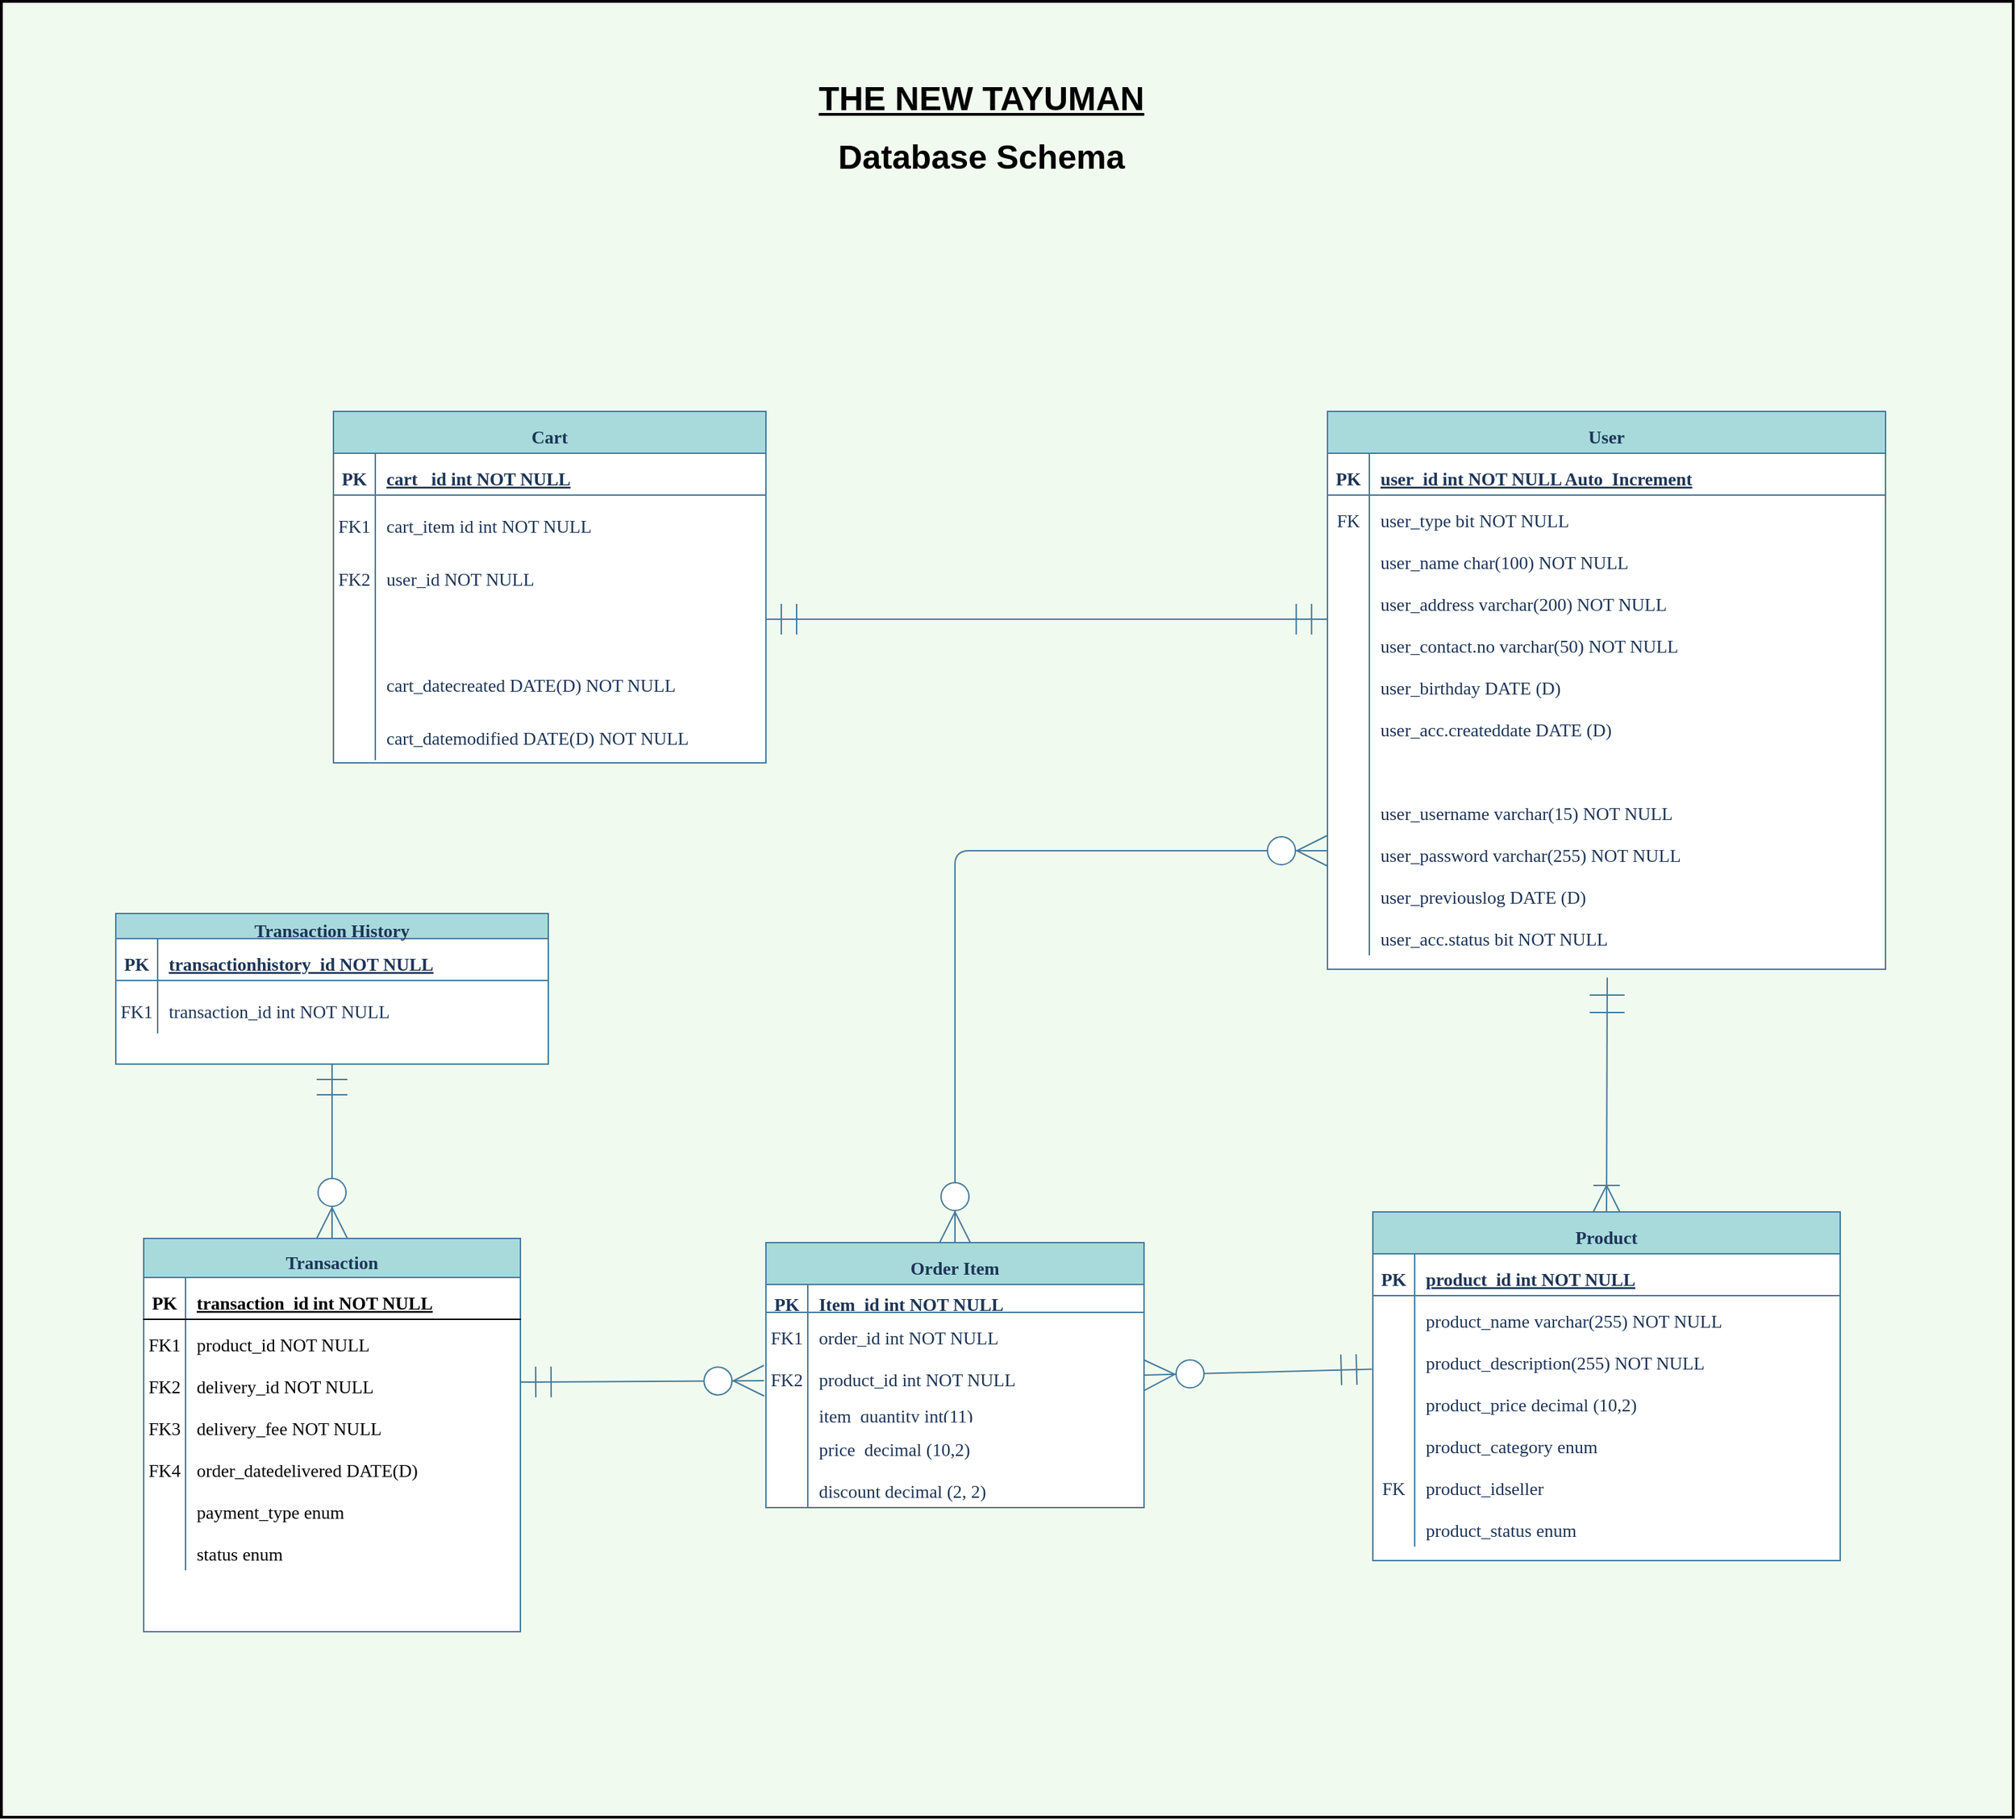 <mxfile version="13.9.9" type="device"><diagram id="R2lEEEUBdFMjLlhIrx00" name="Page-1"><mxGraphModel dx="5110" dy="4670" grid="1" gridSize="14" guides="1" tooltips="1" connect="1" arrows="1" fold="1" page="1" pageScale="1" pageWidth="850" pageHeight="1100" background="#F1FAEE" math="0" shadow="0" extFonts="Permanent Marker^https://fonts.googleapis.com/css?family=Permanent+Marker"><root><mxCell id="0"/><mxCell id="1" parent="0"/><mxCell id="88LS76JHo_3vmlsaBifL-41" value="" style="rounded=0;whiteSpace=wrap;html=1;strokeWidth=2;fillColor=none;" parent="1" vertex="1"><mxGeometry x="-308" y="-1204" width="1442" height="1302" as="geometry"/></mxCell><mxCell id="C-vyLk0tnHw3VtMMgP7b-13" value="Order Item" style="shape=table;startSize=30;container=1;collapsible=1;childLayout=tableLayout;fixedRows=1;rowLines=0;fontStyle=1;align=center;resizeLast=1;fillColor=#A8DADC;strokeColor=#457B9D;fontColor=#1D3557;fontFamily=Verdana;spacingTop=5;fontSize=13;swimlaneFillColor=#ffffff;" parent="1" vertex="1"><mxGeometry x="240" y="-314" width="271" height="190" as="geometry"/></mxCell><mxCell id="C-vyLk0tnHw3VtMMgP7b-14" value="" style="shape=partialRectangle;collapsible=0;dropTarget=0;pointerEvents=0;fillColor=none;points=[[0,0.5],[1,0.5]];portConstraint=eastwest;top=0;left=0;right=0;bottom=1;strokeColor=#457B9D;fontColor=#1D3557;fontFamily=Verdana;spacingTop=5;fontSize=13;" parent="C-vyLk0tnHw3VtMMgP7b-13" vertex="1"><mxGeometry y="30" width="271" height="20" as="geometry"/></mxCell><mxCell id="C-vyLk0tnHw3VtMMgP7b-15" value="PK" style="shape=partialRectangle;overflow=hidden;connectable=0;fillColor=none;top=0;left=0;bottom=0;right=0;fontStyle=1;strokeColor=#457B9D;fontColor=#1D3557;fontFamily=Verdana;spacingTop=5;fontSize=13;" parent="C-vyLk0tnHw3VtMMgP7b-14" vertex="1"><mxGeometry width="30" height="20" as="geometry"/></mxCell><mxCell id="C-vyLk0tnHw3VtMMgP7b-16" value="Item_id int NOT NULL" style="shape=partialRectangle;overflow=hidden;connectable=0;fillColor=none;top=0;left=0;bottom=0;right=0;align=left;spacingLeft=6;fontStyle=5;strokeColor=#457B9D;fontColor=#1D3557;fontFamily=Verdana;spacingTop=5;fontSize=13;" parent="C-vyLk0tnHw3VtMMgP7b-14" vertex="1"><mxGeometry x="30" width="241" height="20" as="geometry"/></mxCell><mxCell id="C-vyLk0tnHw3VtMMgP7b-17" value="" style="shape=partialRectangle;collapsible=0;dropTarget=0;pointerEvents=0;fillColor=none;points=[[0,0.5],[1,0.5]];portConstraint=eastwest;top=0;left=0;right=0;bottom=0;strokeColor=#457B9D;fontColor=#1D3557;fontFamily=Verdana;spacingTop=5;fontSize=13;" parent="C-vyLk0tnHw3VtMMgP7b-13" vertex="1"><mxGeometry y="50" width="271" height="30" as="geometry"/></mxCell><mxCell id="C-vyLk0tnHw3VtMMgP7b-18" value="FK1" style="shape=partialRectangle;overflow=hidden;connectable=0;fillColor=none;top=0;left=0;bottom=0;right=0;strokeColor=#457B9D;fontColor=#1D3557;fontFamily=Verdana;spacingTop=5;fontSize=13;" parent="C-vyLk0tnHw3VtMMgP7b-17" vertex="1"><mxGeometry width="30" height="30" as="geometry"/></mxCell><mxCell id="C-vyLk0tnHw3VtMMgP7b-19" value="order_id int NOT NULL" style="shape=partialRectangle;overflow=hidden;connectable=0;fillColor=none;top=0;left=0;bottom=0;right=0;align=left;spacingLeft=6;strokeColor=#457B9D;fontColor=#1D3557;fontFamily=Verdana;spacingTop=5;fontSize=13;" parent="C-vyLk0tnHw3VtMMgP7b-17" vertex="1"><mxGeometry x="30" width="241" height="30" as="geometry"/></mxCell><mxCell id="C-vyLk0tnHw3VtMMgP7b-20" value="" style="shape=partialRectangle;collapsible=0;dropTarget=0;pointerEvents=0;fillColor=none;points=[[0,0.5],[1,0.5]];portConstraint=eastwest;top=0;left=0;right=0;bottom=0;strokeColor=#457B9D;fontColor=#1D3557;fontFamily=Verdana;spacingTop=5;fontSize=13;" parent="C-vyLk0tnHw3VtMMgP7b-13" vertex="1"><mxGeometry y="80" width="271" height="30" as="geometry"/></mxCell><mxCell id="C-vyLk0tnHw3VtMMgP7b-21" value="FK2" style="shape=partialRectangle;overflow=hidden;connectable=0;fillColor=none;top=0;left=0;bottom=0;right=0;strokeColor=#457B9D;fontColor=#1D3557;fontFamily=Verdana;spacingTop=5;fontSize=13;" parent="C-vyLk0tnHw3VtMMgP7b-20" vertex="1"><mxGeometry width="30" height="30" as="geometry"/></mxCell><mxCell id="C-vyLk0tnHw3VtMMgP7b-22" value="product_id int NOT NULL" style="shape=partialRectangle;overflow=hidden;connectable=0;fillColor=none;top=0;left=0;bottom=0;right=0;align=left;spacingLeft=6;strokeColor=#457B9D;fontColor=#1D3557;fontFamily=Verdana;spacingTop=5;fontSize=13;" parent="C-vyLk0tnHw3VtMMgP7b-20" vertex="1"><mxGeometry x="30" width="241" height="30" as="geometry"/></mxCell><mxCell id="Fm9O5JLWzLvj5SqEll8a-105" value="" style="shape=partialRectangle;collapsible=0;dropTarget=0;pointerEvents=0;fillColor=none;points=[[0,0.5],[1,0.5]];portConstraint=eastwest;top=0;left=0;right=0;bottom=0;strokeColor=#457B9D;fontColor=#1D3557;fontFamily=Verdana;spacingTop=5;fontSize=13;" parent="C-vyLk0tnHw3VtMMgP7b-13" vertex="1"><mxGeometry y="110" width="271" height="20" as="geometry"/></mxCell><mxCell id="Fm9O5JLWzLvj5SqEll8a-106" value="" style="shape=partialRectangle;overflow=hidden;connectable=0;fillColor=none;top=0;left=0;bottom=0;right=0;strokeColor=#457B9D;fontColor=#1D3557;fontFamily=Verdana;spacingTop=5;fontSize=13;" parent="Fm9O5JLWzLvj5SqEll8a-105" vertex="1"><mxGeometry width="30" height="20" as="geometry"/></mxCell><mxCell id="Fm9O5JLWzLvj5SqEll8a-107" value="item_quantity int(11) " style="shape=partialRectangle;overflow=hidden;connectable=0;fillColor=none;top=0;left=0;bottom=0;right=0;align=left;spacingLeft=6;strokeColor=#457B9D;fontColor=#1D3557;fontFamily=Verdana;spacingTop=5;fontSize=13;" parent="Fm9O5JLWzLvj5SqEll8a-105" vertex="1"><mxGeometry x="30" width="241" height="20" as="geometry"/></mxCell><mxCell id="Fm9O5JLWzLvj5SqEll8a-108" value="" style="shape=partialRectangle;collapsible=0;dropTarget=0;pointerEvents=0;fillColor=none;points=[[0,0.5],[1,0.5]];portConstraint=eastwest;top=0;left=0;right=0;bottom=0;strokeColor=#457B9D;fontColor=#1D3557;fontFamily=Verdana;spacingTop=5;fontSize=13;" parent="C-vyLk0tnHw3VtMMgP7b-13" vertex="1"><mxGeometry y="130" width="271" height="30" as="geometry"/></mxCell><mxCell id="Fm9O5JLWzLvj5SqEll8a-109" value="" style="shape=partialRectangle;overflow=hidden;connectable=0;fillColor=none;top=0;left=0;bottom=0;right=0;strokeColor=#457B9D;fontColor=#1D3557;fontFamily=Verdana;spacingTop=5;fontSize=13;" parent="Fm9O5JLWzLvj5SqEll8a-108" vertex="1"><mxGeometry width="30" height="30" as="geometry"/></mxCell><mxCell id="Fm9O5JLWzLvj5SqEll8a-110" value="price  decimal (10,2)" style="shape=partialRectangle;overflow=hidden;connectable=0;fillColor=none;top=0;left=0;bottom=0;right=0;align=left;spacingLeft=6;strokeColor=#457B9D;fontColor=#1D3557;fontFamily=Verdana;spacingTop=5;fontSize=13;" parent="Fm9O5JLWzLvj5SqEll8a-108" vertex="1"><mxGeometry x="30" width="241" height="30" as="geometry"/></mxCell><mxCell id="Fm9O5JLWzLvj5SqEll8a-127" value="" style="shape=partialRectangle;collapsible=0;dropTarget=0;pointerEvents=0;fillColor=none;points=[[0,0.5],[1,0.5]];portConstraint=eastwest;top=0;left=0;right=0;bottom=0;strokeColor=#457B9D;fontColor=#1D3557;fontFamily=Verdana;spacingTop=5;fontSize=13;" parent="C-vyLk0tnHw3VtMMgP7b-13" vertex="1"><mxGeometry y="160" width="271" height="30" as="geometry"/></mxCell><mxCell id="Fm9O5JLWzLvj5SqEll8a-128" value="" style="shape=partialRectangle;overflow=hidden;connectable=0;fillColor=none;top=0;left=0;bottom=0;right=0;strokeColor=#457B9D;fontColor=#1D3557;fontFamily=Verdana;spacingTop=5;fontSize=13;" parent="Fm9O5JLWzLvj5SqEll8a-127" vertex="1"><mxGeometry width="30" height="30" as="geometry"/></mxCell><mxCell id="Fm9O5JLWzLvj5SqEll8a-129" value="discount decimal (2, 2)" style="shape=partialRectangle;overflow=hidden;connectable=0;fillColor=none;top=0;left=0;bottom=0;right=0;align=left;spacingLeft=6;strokeColor=#457B9D;fontColor=#1D3557;fontFamily=Verdana;spacingTop=5;fontSize=13;" parent="Fm9O5JLWzLvj5SqEll8a-127" vertex="1"><mxGeometry x="30" width="241" height="30" as="geometry"/></mxCell><mxCell id="C-vyLk0tnHw3VtMMgP7b-23" value="User" style="shape=table;startSize=30;container=1;collapsible=1;childLayout=tableLayout;fixedRows=1;rowLines=0;fontStyle=1;align=center;resizeLast=1;fillColor=#A8DADC;strokeColor=#457B9D;fontColor=#1D3557;fontFamily=Verdana;spacingTop=5;fontSize=13;swimlaneFillColor=#ffffff;" parent="1" vertex="1"><mxGeometry x="642.5" y="-910" width="400" height="400" as="geometry"/></mxCell><mxCell id="C-vyLk0tnHw3VtMMgP7b-24" value="" style="shape=partialRectangle;collapsible=0;dropTarget=0;pointerEvents=0;fillColor=none;points=[[0,0.5],[1,0.5]];portConstraint=eastwest;top=0;left=0;right=0;bottom=1;strokeColor=#457B9D;fontColor=#1D3557;fontFamily=Verdana;spacingTop=5;fontSize=13;" parent="C-vyLk0tnHw3VtMMgP7b-23" vertex="1"><mxGeometry y="30" width="400" height="30" as="geometry"/></mxCell><mxCell id="C-vyLk0tnHw3VtMMgP7b-25" value="PK" style="shape=partialRectangle;overflow=hidden;connectable=0;fillColor=none;top=0;left=0;bottom=0;right=0;fontStyle=1;strokeColor=#457B9D;fontColor=#1D3557;fontFamily=Verdana;spacingTop=5;fontSize=13;" parent="C-vyLk0tnHw3VtMMgP7b-24" vertex="1"><mxGeometry width="30" height="30" as="geometry"/></mxCell><mxCell id="C-vyLk0tnHw3VtMMgP7b-26" value="user_id int NOT NULL Auto_Increment" style="shape=partialRectangle;overflow=hidden;connectable=0;fillColor=none;top=0;left=0;bottom=0;right=0;align=left;spacingLeft=6;fontStyle=5;strokeColor=#457B9D;fontColor=#1D3557;fontFamily=Verdana;spacingTop=5;fontSize=13;" parent="C-vyLk0tnHw3VtMMgP7b-24" vertex="1"><mxGeometry x="30" width="370" height="30" as="geometry"/></mxCell><mxCell id="Fm9O5JLWzLvj5SqEll8a-43" value="" style="shape=partialRectangle;collapsible=0;dropTarget=0;pointerEvents=0;fillColor=none;points=[[0,0.5],[1,0.5]];portConstraint=eastwest;top=0;left=0;right=0;bottom=0;strokeColor=#457B9D;fontColor=#1D3557;fontFamily=Verdana;spacingTop=5;fontSize=13;" parent="C-vyLk0tnHw3VtMMgP7b-23" vertex="1"><mxGeometry y="60" width="400" height="30" as="geometry"/></mxCell><mxCell id="Fm9O5JLWzLvj5SqEll8a-44" value="FK" style="shape=partialRectangle;overflow=hidden;connectable=0;fillColor=none;top=0;left=0;bottom=0;right=0;strokeColor=#457B9D;fontColor=#1D3557;fontFamily=Verdana;spacingTop=5;fontSize=13;" parent="Fm9O5JLWzLvj5SqEll8a-43" vertex="1"><mxGeometry width="30" height="30" as="geometry"/></mxCell><mxCell id="Fm9O5JLWzLvj5SqEll8a-45" value="user_type bit NOT NULL" style="shape=partialRectangle;overflow=hidden;connectable=0;fillColor=none;top=0;left=0;bottom=0;right=0;align=left;spacingLeft=6;strokeColor=#457B9D;fontColor=#1D3557;fontFamily=Verdana;spacingTop=5;fontSize=13;" parent="Fm9O5JLWzLvj5SqEll8a-43" vertex="1"><mxGeometry x="30" width="370" height="30" as="geometry"/></mxCell><mxCell id="Fm9O5JLWzLvj5SqEll8a-1" value="" style="shape=partialRectangle;collapsible=0;dropTarget=0;pointerEvents=0;fillColor=none;points=[[0,0.5],[1,0.5]];portConstraint=eastwest;top=0;left=0;right=0;bottom=0;strokeColor=#457B9D;fontColor=#1D3557;fontFamily=Verdana;spacingTop=5;fontSize=13;" parent="C-vyLk0tnHw3VtMMgP7b-23" vertex="1"><mxGeometry y="90" width="400" height="30" as="geometry"/></mxCell><mxCell id="Fm9O5JLWzLvj5SqEll8a-2" value="" style="shape=partialRectangle;overflow=hidden;connectable=0;fillColor=none;top=0;left=0;bottom=0;right=0;strokeColor=#457B9D;fontColor=#1D3557;fontFamily=Verdana;spacingTop=5;fontSize=13;" parent="Fm9O5JLWzLvj5SqEll8a-1" vertex="1"><mxGeometry width="30" height="30" as="geometry"/></mxCell><mxCell id="Fm9O5JLWzLvj5SqEll8a-3" value="user_name char(100) NOT NULL" style="shape=partialRectangle;overflow=hidden;connectable=0;fillColor=none;top=0;left=0;bottom=0;right=0;align=left;spacingLeft=6;strokeColor=#457B9D;fontColor=#1D3557;fontFamily=Verdana;spacingTop=5;fontSize=13;" parent="Fm9O5JLWzLvj5SqEll8a-1" vertex="1"><mxGeometry x="30" width="370" height="30" as="geometry"/></mxCell><mxCell id="C-vyLk0tnHw3VtMMgP7b-27" value="" style="shape=partialRectangle;collapsible=0;dropTarget=0;pointerEvents=0;fillColor=none;points=[[0,0.5],[1,0.5]];portConstraint=eastwest;top=0;left=0;right=0;bottom=0;strokeColor=#457B9D;fontColor=#1D3557;fontFamily=Verdana;spacingTop=5;fontSize=13;" parent="C-vyLk0tnHw3VtMMgP7b-23" vertex="1"><mxGeometry y="120" width="400" height="30" as="geometry"/></mxCell><mxCell id="C-vyLk0tnHw3VtMMgP7b-28" value="" style="shape=partialRectangle;overflow=hidden;connectable=0;fillColor=none;top=0;left=0;bottom=0;right=0;strokeColor=#457B9D;fontColor=#1D3557;fontFamily=Verdana;spacingTop=5;fontSize=13;" parent="C-vyLk0tnHw3VtMMgP7b-27" vertex="1"><mxGeometry width="30" height="30" as="geometry"/></mxCell><mxCell id="C-vyLk0tnHw3VtMMgP7b-29" value="user_address varchar(200) NOT NULL" style="shape=partialRectangle;overflow=hidden;connectable=0;fillColor=none;top=0;left=0;bottom=0;right=0;align=left;spacingLeft=6;strokeColor=#457B9D;fontColor=#1D3557;fontFamily=Verdana;spacingTop=5;fontSize=13;" parent="C-vyLk0tnHw3VtMMgP7b-27" vertex="1"><mxGeometry x="30" width="370" height="30" as="geometry"/></mxCell><mxCell id="Fm9O5JLWzLvj5SqEll8a-14" value="" style="shape=partialRectangle;collapsible=0;dropTarget=0;pointerEvents=0;fillColor=none;points=[[0,0.5],[1,0.5]];portConstraint=eastwest;top=0;left=0;right=0;bottom=0;strokeColor=#457B9D;fontColor=#1D3557;fontFamily=Verdana;spacingTop=5;fontSize=13;" parent="C-vyLk0tnHw3VtMMgP7b-23" vertex="1"><mxGeometry y="150" width="400" height="30" as="geometry"/></mxCell><mxCell id="Fm9O5JLWzLvj5SqEll8a-15" value="" style="shape=partialRectangle;overflow=hidden;connectable=0;fillColor=none;top=0;left=0;bottom=0;right=0;strokeColor=#457B9D;fontColor=#1D3557;fontFamily=Verdana;spacingTop=5;fontSize=13;" parent="Fm9O5JLWzLvj5SqEll8a-14" vertex="1"><mxGeometry width="30" height="30" as="geometry"/></mxCell><mxCell id="Fm9O5JLWzLvj5SqEll8a-16" value="user_contact.no varchar(50) NOT NULL" style="shape=partialRectangle;overflow=hidden;connectable=0;fillColor=none;top=0;left=0;bottom=0;right=0;align=left;spacingLeft=6;strokeColor=#457B9D;fontColor=#1D3557;fontFamily=Verdana;spacingTop=5;fontSize=13;" parent="Fm9O5JLWzLvj5SqEll8a-14" vertex="1"><mxGeometry x="30" width="370" height="30" as="geometry"/></mxCell><mxCell id="Fm9O5JLWzLvj5SqEll8a-30" value="" style="shape=partialRectangle;collapsible=0;dropTarget=0;pointerEvents=0;fillColor=none;points=[[0,0.5],[1,0.5]];portConstraint=eastwest;top=0;left=0;right=0;bottom=0;strokeColor=#457B9D;fontColor=#1D3557;fontFamily=Verdana;spacingTop=5;fontSize=13;" parent="C-vyLk0tnHw3VtMMgP7b-23" vertex="1"><mxGeometry y="180" width="400" height="30" as="geometry"/></mxCell><mxCell id="Fm9O5JLWzLvj5SqEll8a-31" value="" style="shape=partialRectangle;overflow=hidden;connectable=0;fillColor=none;top=0;left=0;bottom=0;right=0;strokeColor=#457B9D;fontColor=#1D3557;fontFamily=Verdana;spacingTop=5;fontSize=13;" parent="Fm9O5JLWzLvj5SqEll8a-30" vertex="1"><mxGeometry width="30" height="30" as="geometry"/></mxCell><mxCell id="Fm9O5JLWzLvj5SqEll8a-32" value="user_birthday DATE (D) " style="shape=partialRectangle;overflow=hidden;connectable=0;fillColor=none;top=0;left=0;bottom=0;right=0;align=left;spacingLeft=6;strokeColor=#457B9D;fontColor=#1D3557;fontFamily=Verdana;spacingTop=5;fontSize=13;" parent="Fm9O5JLWzLvj5SqEll8a-30" vertex="1"><mxGeometry x="30" width="370" height="30" as="geometry"/></mxCell><mxCell id="8mfO4higF7EQV274Xmcs-1" value="" style="shape=partialRectangle;collapsible=0;dropTarget=0;pointerEvents=0;fillColor=none;points=[[0,0.5],[1,0.5]];portConstraint=eastwest;top=0;left=0;right=0;bottom=0;strokeColor=#457B9D;fontColor=#1D3557;fontFamily=Verdana;spacingTop=5;fontSize=13;" parent="C-vyLk0tnHw3VtMMgP7b-23" vertex="1"><mxGeometry y="210" width="400" height="30" as="geometry"/></mxCell><mxCell id="8mfO4higF7EQV274Xmcs-2" value="" style="shape=partialRectangle;overflow=hidden;connectable=0;fillColor=none;top=0;left=0;bottom=0;right=0;strokeColor=#457B9D;fontColor=#1D3557;fontFamily=Verdana;spacingTop=5;fontSize=13;" parent="8mfO4higF7EQV274Xmcs-1" vertex="1"><mxGeometry width="30" height="30" as="geometry"/></mxCell><mxCell id="8mfO4higF7EQV274Xmcs-3" value="user_acc.createddate DATE (D)" style="shape=partialRectangle;overflow=hidden;connectable=0;fillColor=none;top=0;left=0;bottom=0;right=0;align=left;spacingLeft=6;strokeColor=#457B9D;fontColor=#1D3557;fontFamily=Verdana;spacingTop=5;fontSize=13;" parent="8mfO4higF7EQV274Xmcs-1" vertex="1"><mxGeometry x="30" width="370" height="30" as="geometry"/></mxCell><mxCell id="88LS76JHo_3vmlsaBifL-1" value="" style="shape=partialRectangle;collapsible=0;dropTarget=0;pointerEvents=0;fillColor=none;points=[[0,0.5],[1,0.5]];portConstraint=eastwest;top=0;left=0;right=0;bottom=0;strokeColor=#457B9D;fontColor=#1D3557;fontFamily=Verdana;spacingTop=5;fontSize=13;" parent="C-vyLk0tnHw3VtMMgP7b-23" vertex="1"><mxGeometry y="240" width="400" height="30" as="geometry"/></mxCell><mxCell id="88LS76JHo_3vmlsaBifL-2" value="" style="shape=partialRectangle;overflow=hidden;connectable=0;fillColor=none;top=0;left=0;bottom=0;right=0;strokeColor=#457B9D;fontColor=#1D3557;fontFamily=Verdana;spacingTop=5;fontSize=13;" parent="88LS76JHo_3vmlsaBifL-1" vertex="1"><mxGeometry width="30" height="30" as="geometry"/></mxCell><mxCell id="88LS76JHo_3vmlsaBifL-3" value="" style="shape=partialRectangle;overflow=hidden;connectable=0;fillColor=none;top=0;left=0;bottom=0;right=0;align=left;spacingLeft=6;strokeColor=#457B9D;fontColor=#1D3557;fontFamily=Verdana;spacingTop=5;fontSize=13;" parent="88LS76JHo_3vmlsaBifL-1" vertex="1"><mxGeometry x="30" width="370" height="30" as="geometry"/></mxCell><mxCell id="Fm9O5JLWzLvj5SqEll8a-46" value="" style="shape=partialRectangle;collapsible=0;dropTarget=0;pointerEvents=0;fillColor=none;points=[[0,0.5],[1,0.5]];portConstraint=eastwest;top=0;left=0;right=0;bottom=0;strokeColor=#457B9D;fontColor=#1D3557;fontFamily=Verdana;spacingTop=5;fontSize=13;" parent="C-vyLk0tnHw3VtMMgP7b-23" vertex="1"><mxGeometry y="270" width="400" height="30" as="geometry"/></mxCell><mxCell id="Fm9O5JLWzLvj5SqEll8a-47" value="" style="shape=partialRectangle;overflow=hidden;connectable=0;fillColor=none;top=0;left=0;bottom=0;right=0;strokeColor=#457B9D;fontColor=#1D3557;fontFamily=Verdana;spacingTop=5;fontSize=13;" parent="Fm9O5JLWzLvj5SqEll8a-46" vertex="1"><mxGeometry width="30" height="30" as="geometry"/></mxCell><mxCell id="Fm9O5JLWzLvj5SqEll8a-48" value="user_username varchar(15) NOT NULL" style="shape=partialRectangle;overflow=hidden;connectable=0;fillColor=none;top=0;left=0;bottom=0;right=0;align=left;spacingLeft=6;strokeColor=#457B9D;fontColor=#1D3557;fontFamily=Verdana;spacingTop=5;fontSize=13;" parent="Fm9O5JLWzLvj5SqEll8a-46" vertex="1"><mxGeometry x="30" width="370" height="30" as="geometry"/></mxCell><mxCell id="Fm9O5JLWzLvj5SqEll8a-49" value="" style="shape=partialRectangle;collapsible=0;dropTarget=0;pointerEvents=0;fillColor=none;points=[[0,0.5],[1,0.5]];portConstraint=eastwest;top=0;left=0;right=0;bottom=0;strokeColor=#457B9D;fontColor=#1D3557;fontFamily=Verdana;spacingTop=5;fontSize=13;" parent="C-vyLk0tnHw3VtMMgP7b-23" vertex="1"><mxGeometry y="300" width="400" height="30" as="geometry"/></mxCell><mxCell id="Fm9O5JLWzLvj5SqEll8a-50" value="" style="shape=partialRectangle;overflow=hidden;connectable=0;fillColor=none;top=0;left=0;bottom=0;right=0;strokeColor=#457B9D;fontColor=#1D3557;fontFamily=Verdana;spacingTop=5;fontSize=13;" parent="Fm9O5JLWzLvj5SqEll8a-49" vertex="1"><mxGeometry width="30" height="30" as="geometry"/></mxCell><mxCell id="Fm9O5JLWzLvj5SqEll8a-51" value="user_password varchar(255) NOT NULL" style="shape=partialRectangle;overflow=hidden;connectable=0;fillColor=none;top=0;left=0;bottom=0;right=0;align=left;spacingLeft=6;strokeColor=#457B9D;fontColor=#1D3557;fontFamily=Verdana;spacingTop=5;fontSize=13;" parent="Fm9O5JLWzLvj5SqEll8a-49" vertex="1"><mxGeometry x="30" width="370" height="30" as="geometry"/></mxCell><mxCell id="Fm9O5JLWzLvj5SqEll8a-52" value="" style="shape=partialRectangle;collapsible=0;dropTarget=0;pointerEvents=0;fillColor=none;points=[[0,0.5],[1,0.5]];portConstraint=eastwest;top=0;left=0;right=0;bottom=0;strokeColor=#457B9D;fontColor=#1D3557;fontFamily=Verdana;spacingTop=5;fontSize=13;" parent="C-vyLk0tnHw3VtMMgP7b-23" vertex="1"><mxGeometry y="330" width="400" height="30" as="geometry"/></mxCell><mxCell id="Fm9O5JLWzLvj5SqEll8a-53" value="" style="shape=partialRectangle;overflow=hidden;connectable=0;fillColor=none;top=0;left=0;bottom=0;right=0;strokeColor=#457B9D;fontColor=#1D3557;fontFamily=Verdana;spacingTop=5;fontSize=13;" parent="Fm9O5JLWzLvj5SqEll8a-52" vertex="1"><mxGeometry width="30" height="30" as="geometry"/></mxCell><mxCell id="Fm9O5JLWzLvj5SqEll8a-54" value="user_previouslog DATE (D)" style="shape=partialRectangle;overflow=hidden;connectable=0;fillColor=none;top=0;left=0;bottom=0;right=0;align=left;spacingLeft=6;strokeColor=#457B9D;fontColor=#1D3557;fontFamily=Verdana;spacingTop=5;fontSize=13;" parent="Fm9O5JLWzLvj5SqEll8a-52" vertex="1"><mxGeometry x="30" width="370" height="30" as="geometry"/></mxCell><mxCell id="Fm9O5JLWzLvj5SqEll8a-55" value="" style="shape=partialRectangle;collapsible=0;dropTarget=0;pointerEvents=0;fillColor=none;points=[[0,0.5],[1,0.5]];portConstraint=eastwest;top=0;left=0;right=0;bottom=0;strokeColor=#457B9D;fontColor=#1D3557;fontFamily=Verdana;spacingTop=5;fontSize=13;" parent="C-vyLk0tnHw3VtMMgP7b-23" vertex="1"><mxGeometry y="360" width="400" height="30" as="geometry"/></mxCell><mxCell id="Fm9O5JLWzLvj5SqEll8a-56" value="" style="shape=partialRectangle;overflow=hidden;connectable=0;fillColor=none;top=0;left=0;bottom=0;right=0;strokeColor=#457B9D;fontColor=#1D3557;fontFamily=Verdana;spacingTop=5;fontSize=13;" parent="Fm9O5JLWzLvj5SqEll8a-55" vertex="1"><mxGeometry width="30" height="30" as="geometry"/></mxCell><mxCell id="Fm9O5JLWzLvj5SqEll8a-57" value="user_acc.status bit NOT NULL" style="shape=partialRectangle;overflow=hidden;connectable=0;fillColor=none;top=0;left=0;bottom=0;right=0;align=left;spacingLeft=6;strokeColor=#457B9D;fontColor=#1D3557;fontFamily=Verdana;spacingTop=5;fontSize=13;" parent="Fm9O5JLWzLvj5SqEll8a-55" vertex="1"><mxGeometry x="30" width="370" height="30" as="geometry"/></mxCell><mxCell id="Fm9O5JLWzLvj5SqEll8a-203" value="Product" style="shape=table;startSize=30;container=1;collapsible=1;childLayout=tableLayout;fixedRows=1;rowLines=0;fontStyle=1;align=center;resizeLast=1;fillColor=#A8DADC;strokeColor=#457B9D;fontColor=#1D3557;fontFamily=Verdana;spacingTop=5;fontSize=13;swimlaneFillColor=#ffffff;" parent="1" vertex="1"><mxGeometry x="675" y="-336" width="335" height="250" as="geometry"/></mxCell><mxCell id="Fm9O5JLWzLvj5SqEll8a-204" value="" style="shape=partialRectangle;collapsible=0;dropTarget=0;pointerEvents=0;fillColor=none;points=[[0,0.5],[1,0.5]];portConstraint=eastwest;top=0;left=0;right=0;bottom=1;strokeColor=#457B9D;fontColor=#1D3557;fontFamily=Verdana;spacingTop=5;fontSize=13;" parent="Fm9O5JLWzLvj5SqEll8a-203" vertex="1"><mxGeometry y="30" width="335" height="30" as="geometry"/></mxCell><mxCell id="Fm9O5JLWzLvj5SqEll8a-205" value="PK" style="shape=partialRectangle;overflow=hidden;connectable=0;fillColor=none;top=0;left=0;bottom=0;right=0;fontStyle=1;strokeColor=#457B9D;fontColor=#1D3557;fontFamily=Verdana;spacingTop=5;fontSize=13;" parent="Fm9O5JLWzLvj5SqEll8a-204" vertex="1"><mxGeometry width="30" height="30" as="geometry"/></mxCell><mxCell id="Fm9O5JLWzLvj5SqEll8a-206" value="product_id int NOT NULL" style="shape=partialRectangle;overflow=hidden;connectable=0;fillColor=none;top=0;left=0;bottom=0;right=0;align=left;spacingLeft=6;fontStyle=5;strokeColor=#457B9D;fontColor=#1D3557;fontFamily=Verdana;spacingTop=5;fontSize=13;" parent="Fm9O5JLWzLvj5SqEll8a-204" vertex="1"><mxGeometry x="30" width="305" height="30" as="geometry"/></mxCell><mxCell id="Fm9O5JLWzLvj5SqEll8a-207" value="" style="shape=partialRectangle;collapsible=0;dropTarget=0;pointerEvents=0;fillColor=none;points=[[0,0.5],[1,0.5]];portConstraint=eastwest;top=0;left=0;right=0;bottom=0;strokeColor=#457B9D;fontColor=#1D3557;fontFamily=Verdana;spacingTop=5;fontSize=13;" parent="Fm9O5JLWzLvj5SqEll8a-203" vertex="1"><mxGeometry y="60" width="335" height="30" as="geometry"/></mxCell><mxCell id="Fm9O5JLWzLvj5SqEll8a-208" value="" style="shape=partialRectangle;overflow=hidden;connectable=0;fillColor=none;top=0;left=0;bottom=0;right=0;strokeColor=#457B9D;fontColor=#1D3557;fontFamily=Verdana;spacingTop=5;fontSize=13;" parent="Fm9O5JLWzLvj5SqEll8a-207" vertex="1"><mxGeometry width="30" height="30" as="geometry"/></mxCell><mxCell id="Fm9O5JLWzLvj5SqEll8a-209" value="product_name varchar(255) NOT NULL" style="shape=partialRectangle;overflow=hidden;connectable=0;fillColor=none;top=0;left=0;bottom=0;right=0;align=left;spacingLeft=6;strokeColor=#457B9D;fontColor=#1D3557;fontFamily=Verdana;spacingTop=5;fontSize=13;" parent="Fm9O5JLWzLvj5SqEll8a-207" vertex="1"><mxGeometry x="30" width="305" height="30" as="geometry"/></mxCell><mxCell id="Fm9O5JLWzLvj5SqEll8a-210" value="" style="shape=partialRectangle;collapsible=0;dropTarget=0;pointerEvents=0;fillColor=none;points=[[0,0.5],[1,0.5]];portConstraint=eastwest;top=0;left=0;right=0;bottom=0;strokeColor=#457B9D;fontColor=#1D3557;fontFamily=Verdana;spacingTop=5;fontSize=13;" parent="Fm9O5JLWzLvj5SqEll8a-203" vertex="1"><mxGeometry y="90" width="335" height="30" as="geometry"/></mxCell><mxCell id="Fm9O5JLWzLvj5SqEll8a-211" value="" style="shape=partialRectangle;overflow=hidden;connectable=0;fillColor=none;top=0;left=0;bottom=0;right=0;strokeColor=#457B9D;fontColor=#1D3557;fontFamily=Verdana;spacingTop=5;fontSize=13;" parent="Fm9O5JLWzLvj5SqEll8a-210" vertex="1"><mxGeometry width="30" height="30" as="geometry"/></mxCell><mxCell id="Fm9O5JLWzLvj5SqEll8a-212" value="product_description(255) NOT NULL" style="shape=partialRectangle;overflow=hidden;connectable=0;fillColor=none;top=0;left=0;bottom=0;right=0;align=left;spacingLeft=6;strokeColor=#457B9D;fontColor=#1D3557;fontFamily=Verdana;spacingTop=5;fontSize=13;" parent="Fm9O5JLWzLvj5SqEll8a-210" vertex="1"><mxGeometry x="30" width="305" height="30" as="geometry"/></mxCell><mxCell id="Fm9O5JLWzLvj5SqEll8a-213" value="" style="shape=partialRectangle;collapsible=0;dropTarget=0;pointerEvents=0;fillColor=none;points=[[0,0.5],[1,0.5]];portConstraint=eastwest;top=0;left=0;right=0;bottom=0;strokeColor=#457B9D;fontColor=#1D3557;fontFamily=Verdana;spacingTop=5;fontSize=13;" parent="Fm9O5JLWzLvj5SqEll8a-203" vertex="1"><mxGeometry y="120" width="335" height="30" as="geometry"/></mxCell><mxCell id="Fm9O5JLWzLvj5SqEll8a-214" value="" style="shape=partialRectangle;overflow=hidden;connectable=0;fillColor=none;top=0;left=0;bottom=0;right=0;strokeColor=#457B9D;fontColor=#1D3557;fontFamily=Verdana;spacingTop=5;fontSize=13;" parent="Fm9O5JLWzLvj5SqEll8a-213" vertex="1"><mxGeometry width="30" height="30" as="geometry"/></mxCell><mxCell id="Fm9O5JLWzLvj5SqEll8a-215" value="product_price decimal (10,2)" style="shape=partialRectangle;overflow=hidden;connectable=0;fillColor=none;top=0;left=0;bottom=0;right=0;align=left;spacingLeft=6;strokeColor=#457B9D;fontColor=#1D3557;fontFamily=Verdana;spacingTop=5;fontSize=13;" parent="Fm9O5JLWzLvj5SqEll8a-213" vertex="1"><mxGeometry x="30" width="305" height="30" as="geometry"/></mxCell><mxCell id="Fm9O5JLWzLvj5SqEll8a-216" value="" style="shape=partialRectangle;collapsible=0;dropTarget=0;pointerEvents=0;fillColor=none;points=[[0,0.5],[1,0.5]];portConstraint=eastwest;top=0;left=0;right=0;bottom=0;strokeColor=#457B9D;fontColor=#1D3557;fontFamily=Verdana;spacingTop=5;fontSize=13;" parent="Fm9O5JLWzLvj5SqEll8a-203" vertex="1"><mxGeometry y="150" width="335" height="30" as="geometry"/></mxCell><mxCell id="Fm9O5JLWzLvj5SqEll8a-217" value="" style="shape=partialRectangle;overflow=hidden;connectable=0;fillColor=none;top=0;left=0;bottom=0;right=0;strokeColor=#457B9D;fontColor=#1D3557;fontFamily=Verdana;spacingTop=5;fontSize=13;" parent="Fm9O5JLWzLvj5SqEll8a-216" vertex="1"><mxGeometry width="30" height="30" as="geometry"/></mxCell><mxCell id="Fm9O5JLWzLvj5SqEll8a-218" value="product_category enum" style="shape=partialRectangle;overflow=hidden;connectable=0;fillColor=none;top=0;left=0;bottom=0;right=0;align=left;spacingLeft=6;strokeColor=#457B9D;fontColor=#1D3557;fontFamily=Verdana;spacingTop=5;fontSize=13;" parent="Fm9O5JLWzLvj5SqEll8a-216" vertex="1"><mxGeometry x="30" width="305" height="30" as="geometry"/></mxCell><mxCell id="88LS76JHo_3vmlsaBifL-36" value="" style="shape=partialRectangle;collapsible=0;dropTarget=0;pointerEvents=0;fillColor=none;points=[[0,0.5],[1,0.5]];portConstraint=eastwest;top=0;left=0;right=0;bottom=0;strokeColor=#457B9D;fontColor=#1D3557;fontFamily=Verdana;spacingTop=5;fontSize=13;" parent="Fm9O5JLWzLvj5SqEll8a-203" vertex="1"><mxGeometry y="180" width="335" height="30" as="geometry"/></mxCell><mxCell id="88LS76JHo_3vmlsaBifL-37" value="FK" style="shape=partialRectangle;overflow=hidden;connectable=0;fillColor=none;top=0;left=0;bottom=0;right=0;strokeColor=#457B9D;fontColor=#1D3557;fontFamily=Verdana;spacingTop=5;fontSize=13;" parent="88LS76JHo_3vmlsaBifL-36" vertex="1"><mxGeometry width="30" height="30" as="geometry"/></mxCell><mxCell id="88LS76JHo_3vmlsaBifL-38" value="product_idseller" style="shape=partialRectangle;overflow=hidden;connectable=0;fillColor=none;top=0;left=0;bottom=0;right=0;align=left;spacingLeft=6;strokeColor=#457B9D;fontColor=#1D3557;fontFamily=Verdana;spacingTop=5;fontSize=13;" parent="88LS76JHo_3vmlsaBifL-36" vertex="1"><mxGeometry x="30" width="305" height="30" as="geometry"/></mxCell><mxCell id="DGYKeqzkOpiPmiFCzDZW-50" value="" style="shape=partialRectangle;collapsible=0;dropTarget=0;pointerEvents=0;fillColor=none;points=[[0,0.5],[1,0.5]];portConstraint=eastwest;top=0;left=0;right=0;bottom=0;strokeColor=#457B9D;fontColor=#1D3557;fontFamily=Verdana;spacingTop=5;fontSize=13;" vertex="1" parent="Fm9O5JLWzLvj5SqEll8a-203"><mxGeometry y="210" width="335" height="30" as="geometry"/></mxCell><mxCell id="DGYKeqzkOpiPmiFCzDZW-51" value="" style="shape=partialRectangle;overflow=hidden;connectable=0;fillColor=none;top=0;left=0;bottom=0;right=0;strokeColor=#457B9D;fontColor=#1D3557;fontFamily=Verdana;spacingTop=5;fontSize=13;" vertex="1" parent="DGYKeqzkOpiPmiFCzDZW-50"><mxGeometry width="30" height="30" as="geometry"/></mxCell><mxCell id="DGYKeqzkOpiPmiFCzDZW-52" value="product_status enum " style="shape=partialRectangle;overflow=hidden;connectable=0;fillColor=none;top=0;left=0;bottom=0;right=0;align=left;spacingLeft=6;strokeColor=#457B9D;fontColor=#1D3557;fontFamily=Verdana;spacingTop=5;fontSize=13;" vertex="1" parent="DGYKeqzkOpiPmiFCzDZW-50"><mxGeometry x="30" width="305" height="30" as="geometry"/></mxCell><mxCell id="Fm9O5JLWzLvj5SqEll8a-237" value="" style="fontSize=13;html=1;endArrow=ERzeroToMany;startArrow=ERzeroToMany;fillColor=#A8DADC;exitX=0.5;exitY=0;exitDx=0;exitDy=0;fontFamily=Verdana;spacingTop=5;endSize=20;startSize=20;endFill=1;startFill=1;edgeStyle=orthogonalEdgeStyle;strokeColor=#457B9D;" parent="1" source="C-vyLk0tnHw3VtMMgP7b-13" target="Fm9O5JLWzLvj5SqEll8a-49" edge="1"><mxGeometry width="100" height="100" relative="1" as="geometry"><mxPoint x="360" y="-70" as="sourcePoint"/><mxPoint x="642.5" y="-655" as="targetPoint"/><Array as="points"/></mxGeometry></mxCell><mxCell id="Fm9O5JLWzLvj5SqEll8a-244" value="" style="fontSize=13;html=1;endArrow=ERzeroToMany;startArrow=ERmandOne;strokeColor=#457B9D;fillColor=#A8DADC;entryX=1;entryY=0.5;entryDx=0;entryDy=0;fontFamily=Verdana;spacingTop=5;strokeWidth=1;startSize=20;endSize=20;exitX=-0.002;exitY=0.757;exitDx=0;exitDy=0;exitPerimeter=0;" parent="1" target="C-vyLk0tnHw3VtMMgP7b-20" edge="1" source="Fm9O5JLWzLvj5SqEll8a-210"><mxGeometry width="100" height="100" relative="1" as="geometry"><mxPoint x="675" y="623" as="sourcePoint"/><mxPoint x="1140" y="690" as="targetPoint"/></mxGeometry></mxCell><mxCell id="8mfO4higF7EQV274Xmcs-23" value="" style="fontSize=12;html=1;endArrow=ERzeroToMany;startArrow=ERmandOne;endSize=20;startSize=20;strokeColor=#457B9D;entryX=-0.005;entryY=-0.55;entryDx=0;entryDy=0;entryPerimeter=0;exitX=1;exitY=0.5;exitDx=0;exitDy=0;" parent="1" source="gve59nlk6J7EHFgCa1q4-188" target="Fm9O5JLWzLvj5SqEll8a-105" edge="1"><mxGeometry width="100" height="100" relative="1" as="geometry"><mxPoint x="-56" y="39" as="sourcePoint"/><mxPoint x="190" y="295.69" as="targetPoint"/></mxGeometry></mxCell><mxCell id="8mfO4higF7EQV274Xmcs-24" value="&lt;font style=&quot;font-size: 24px&quot;&gt;&lt;b&gt;&lt;u&gt;THE NEW TAYUMAN&lt;/u&gt;&lt;/b&gt;&lt;/font&gt;" style="text;html=1;align=center;verticalAlign=middle;resizable=0;points=[];autosize=1;" parent="1" vertex="1"><mxGeometry x="267.5" y="-1148" width="252" height="28" as="geometry"/></mxCell><mxCell id="8mfO4higF7EQV274Xmcs-25" value="&lt;span style=&quot;font-size: 24px&quot;&gt;&lt;b&gt;Database Schema&lt;/b&gt;&lt;/span&gt;" style="text;html=1;align=center;verticalAlign=middle;resizable=0;points=[];autosize=1;" parent="1" vertex="1"><mxGeometry x="281.5" y="-1106" width="224" height="28" as="geometry"/></mxCell><mxCell id="gve59nlk6J7EHFgCa1q4-85" value="Cart" style="shape=table;startSize=30;container=1;collapsible=1;childLayout=tableLayout;fixedRows=1;rowLines=0;fontStyle=1;align=center;resizeLast=1;fillColor=#A8DADC;strokeColor=#457B9D;fontColor=#1D3557;fontFamily=Verdana;spacingTop=5;fontSize=13;swimlaneFillColor=#ffffff;" parent="1" vertex="1"><mxGeometry x="-70" y="-910" width="310" height="252" as="geometry"/></mxCell><mxCell id="gve59nlk6J7EHFgCa1q4-86" value="" style="shape=partialRectangle;collapsible=0;dropTarget=0;pointerEvents=0;fillColor=none;points=[[0,0.5],[1,0.5]];portConstraint=eastwest;top=0;left=0;right=0;bottom=1;strokeColor=#457B9D;fontColor=#1D3557;fontFamily=Verdana;spacingTop=5;fontSize=13;" parent="gve59nlk6J7EHFgCa1q4-85" vertex="1"><mxGeometry y="30" width="310" height="30" as="geometry"/></mxCell><mxCell id="gve59nlk6J7EHFgCa1q4-87" value="PK" style="shape=partialRectangle;overflow=hidden;connectable=0;fillColor=none;top=0;left=0;bottom=0;right=0;fontStyle=1;strokeColor=#457B9D;fontColor=#1D3557;fontFamily=Verdana;spacingTop=5;fontSize=13;" parent="gve59nlk6J7EHFgCa1q4-86" vertex="1"><mxGeometry width="30" height="30" as="geometry"/></mxCell><mxCell id="gve59nlk6J7EHFgCa1q4-88" value="cart_ id int NOT NULL" style="shape=partialRectangle;overflow=hidden;connectable=0;fillColor=none;top=0;left=0;bottom=0;right=0;align=left;spacingLeft=6;fontStyle=5;strokeColor=#457B9D;fontColor=#1D3557;fontFamily=Verdana;spacingTop=5;fontSize=13;" parent="gve59nlk6J7EHFgCa1q4-86" vertex="1"><mxGeometry x="30" width="280" height="30" as="geometry"/></mxCell><mxCell id="gve59nlk6J7EHFgCa1q4-104" value="" style="shape=partialRectangle;collapsible=0;dropTarget=0;pointerEvents=0;fillColor=none;points=[[0,0.5],[1,0.5]];portConstraint=eastwest;top=0;left=0;right=0;bottom=0;strokeColor=#457B9D;fontColor=#1D3557;fontFamily=Verdana;spacingTop=5;fontSize=13;" parent="gve59nlk6J7EHFgCa1q4-85" vertex="1"><mxGeometry y="60" width="310" height="38" as="geometry"/></mxCell><mxCell id="gve59nlk6J7EHFgCa1q4-105" value="FK1" style="shape=partialRectangle;overflow=hidden;connectable=0;fillColor=none;top=0;left=0;bottom=0;right=0;strokeColor=#457B9D;fontColor=#1D3557;fontFamily=Verdana;spacingTop=5;fontSize=13;" parent="gve59nlk6J7EHFgCa1q4-104" vertex="1"><mxGeometry width="30" height="38" as="geometry"/></mxCell><mxCell id="gve59nlk6J7EHFgCa1q4-106" value="cart_item id int NOT NULL" style="shape=partialRectangle;overflow=hidden;connectable=0;fillColor=none;top=0;left=0;bottom=0;right=0;align=left;spacingLeft=6;strokeColor=#457B9D;fontColor=#1D3557;fontFamily=Verdana;spacingTop=5;fontSize=13;" parent="gve59nlk6J7EHFgCa1q4-104" vertex="1"><mxGeometry x="30" width="280" height="38" as="geometry"/></mxCell><mxCell id="gve59nlk6J7EHFgCa1q4-101" value="" style="shape=partialRectangle;collapsible=0;dropTarget=0;pointerEvents=0;fillColor=none;points=[[0,0.5],[1,0.5]];portConstraint=eastwest;top=0;left=0;right=0;bottom=0;strokeColor=#457B9D;fontColor=#1D3557;fontFamily=Verdana;spacingTop=5;fontSize=13;" parent="gve59nlk6J7EHFgCa1q4-85" vertex="1"><mxGeometry y="98" width="310" height="38" as="geometry"/></mxCell><mxCell id="gve59nlk6J7EHFgCa1q4-102" value="FK2" style="shape=partialRectangle;overflow=hidden;connectable=0;fillColor=none;top=0;left=0;bottom=0;right=0;strokeColor=#457B9D;fontColor=#1D3557;fontFamily=Verdana;spacingTop=5;fontSize=13;" parent="gve59nlk6J7EHFgCa1q4-101" vertex="1"><mxGeometry width="30" height="38" as="geometry"/></mxCell><mxCell id="gve59nlk6J7EHFgCa1q4-103" value="user_id NOT NULL" style="shape=partialRectangle;overflow=hidden;connectable=0;fillColor=none;top=0;left=0;bottom=0;right=0;align=left;spacingLeft=6;strokeColor=#457B9D;fontColor=#1D3557;fontFamily=Verdana;spacingTop=5;fontSize=13;" parent="gve59nlk6J7EHFgCa1q4-101" vertex="1"><mxGeometry x="30" width="280" height="38" as="geometry"/></mxCell><mxCell id="gve59nlk6J7EHFgCa1q4-110" value="" style="shape=partialRectangle;collapsible=0;dropTarget=0;pointerEvents=0;fillColor=none;points=[[0,0.5],[1,0.5]];portConstraint=eastwest;top=0;left=0;right=0;bottom=0;strokeColor=#457B9D;fontColor=#1D3557;fontFamily=Verdana;spacingTop=5;fontSize=13;" parent="gve59nlk6J7EHFgCa1q4-85" vertex="1"><mxGeometry y="136" width="310" height="38" as="geometry"/></mxCell><mxCell id="gve59nlk6J7EHFgCa1q4-111" value="" style="shape=partialRectangle;overflow=hidden;connectable=0;fillColor=none;top=0;left=0;bottom=0;right=0;strokeColor=#457B9D;fontColor=#1D3557;fontFamily=Verdana;spacingTop=5;fontSize=13;" parent="gve59nlk6J7EHFgCa1q4-110" vertex="1"><mxGeometry width="30" height="38" as="geometry"/></mxCell><mxCell id="gve59nlk6J7EHFgCa1q4-112" value="" style="shape=partialRectangle;overflow=hidden;connectable=0;fillColor=none;top=0;left=0;bottom=0;right=0;align=left;spacingLeft=6;strokeColor=#457B9D;fontColor=#1D3557;fontFamily=Verdana;spacingTop=5;fontSize=13;" parent="gve59nlk6J7EHFgCa1q4-110" vertex="1"><mxGeometry x="30" width="280" height="38" as="geometry"/></mxCell><mxCell id="gve59nlk6J7EHFgCa1q4-132" value="" style="shape=partialRectangle;collapsible=0;dropTarget=0;pointerEvents=0;fillColor=none;points=[[0,0.5],[1,0.5]];portConstraint=eastwest;top=0;left=0;right=0;bottom=0;strokeColor=#457B9D;fontColor=#1D3557;fontFamily=Verdana;spacingTop=5;fontSize=13;" parent="gve59nlk6J7EHFgCa1q4-85" vertex="1"><mxGeometry y="174" width="310" height="38" as="geometry"/></mxCell><mxCell id="gve59nlk6J7EHFgCa1q4-133" value="" style="shape=partialRectangle;overflow=hidden;connectable=0;fillColor=none;top=0;left=0;bottom=0;right=0;strokeColor=#457B9D;fontColor=#1D3557;fontFamily=Verdana;spacingTop=5;fontSize=13;" parent="gve59nlk6J7EHFgCa1q4-132" vertex="1"><mxGeometry width="30" height="38" as="geometry"/></mxCell><mxCell id="gve59nlk6J7EHFgCa1q4-134" value="cart_datecreated DATE(D) NOT NULL" style="shape=partialRectangle;overflow=hidden;connectable=0;fillColor=none;top=0;left=0;bottom=0;right=0;align=left;spacingLeft=6;strokeColor=#457B9D;fontColor=#1D3557;fontFamily=Verdana;spacingTop=5;fontSize=13;" parent="gve59nlk6J7EHFgCa1q4-132" vertex="1"><mxGeometry x="30" width="280" height="38" as="geometry"/></mxCell><mxCell id="gve59nlk6J7EHFgCa1q4-135" value="" style="shape=partialRectangle;collapsible=0;dropTarget=0;pointerEvents=0;fillColor=none;points=[[0,0.5],[1,0.5]];portConstraint=eastwest;top=0;left=0;right=0;bottom=0;strokeColor=#457B9D;fontColor=#1D3557;fontFamily=Verdana;spacingTop=5;fontSize=13;" parent="gve59nlk6J7EHFgCa1q4-85" vertex="1"><mxGeometry y="212" width="310" height="38" as="geometry"/></mxCell><mxCell id="gve59nlk6J7EHFgCa1q4-136" value="" style="shape=partialRectangle;overflow=hidden;connectable=0;fillColor=none;top=0;left=0;bottom=0;right=0;strokeColor=#457B9D;fontColor=#1D3557;fontFamily=Verdana;spacingTop=5;fontSize=13;" parent="gve59nlk6J7EHFgCa1q4-135" vertex="1"><mxGeometry width="30" height="38" as="geometry"/></mxCell><mxCell id="gve59nlk6J7EHFgCa1q4-137" value="cart_datemodified DATE(D) NOT NULL" style="shape=partialRectangle;overflow=hidden;connectable=0;fillColor=none;top=0;left=0;bottom=0;right=0;align=left;spacingLeft=6;strokeColor=#457B9D;fontColor=#1D3557;fontFamily=Verdana;spacingTop=5;fontSize=13;" parent="gve59nlk6J7EHFgCa1q4-135" vertex="1"><mxGeometry x="30" width="280" height="38" as="geometry"/></mxCell><mxCell id="gve59nlk6J7EHFgCa1q4-176" value="" style="fontSize=12;html=1;endArrow=ERmandOne;startArrow=ERmandOne;endSize=20;startSize=20;strokeColor=#457B9D;entryX=-0.001;entryY=0.967;entryDx=0;entryDy=0;entryPerimeter=0;" parent="1" edge="1"><mxGeometry width="100" height="100" relative="1" as="geometry"><mxPoint x="240" y="-761" as="sourcePoint"/><mxPoint x="642.1" y="-760.99" as="targetPoint"/></mxGeometry></mxCell><mxCell id="gve59nlk6J7EHFgCa1q4-178" value="Transaction" style="shape=table;startSize=28;container=1;collapsible=1;childLayout=tableLayout;fixedRows=1;rowLines=0;fontStyle=1;align=center;resizeLast=1;rounded=0;sketch=0;strokeColor=#457B9D;fillColor=#A8DADC;fontColor=#1D3557;fontFamily=Verdana;spacingTop=5;fontSize=13;swimlaneFillColor=#ffffff;" parent="1" vertex="1"><mxGeometry x="-206" y="-317" width="270" height="282" as="geometry"/></mxCell><mxCell id="gve59nlk6J7EHFgCa1q4-179" value="" style="shape=partialRectangle;collapsible=0;dropTarget=0;pointerEvents=0;fillColor=none;top=0;left=0;bottom=1;right=0;points=[[0,0.5],[1,0.5]];portConstraint=eastwest;fontFamily=Verdana;spacingTop=5;fontSize=13;" parent="gve59nlk6J7EHFgCa1q4-178" vertex="1"><mxGeometry y="28" width="270" height="30" as="geometry"/></mxCell><mxCell id="gve59nlk6J7EHFgCa1q4-180" value="PK" style="shape=partialRectangle;connectable=0;fillColor=none;top=0;left=0;bottom=0;right=0;fontStyle=1;overflow=hidden;fontFamily=Verdana;spacingTop=5;fontSize=13;" parent="gve59nlk6J7EHFgCa1q4-179" vertex="1"><mxGeometry width="30" height="30" as="geometry"/></mxCell><mxCell id="gve59nlk6J7EHFgCa1q4-181" value="transaction_id int NOT NULL" style="shape=partialRectangle;connectable=0;fillColor=none;top=0;left=0;bottom=0;right=0;align=left;spacingLeft=6;fontStyle=5;overflow=hidden;fontFamily=Verdana;spacingTop=5;fontSize=13;" parent="gve59nlk6J7EHFgCa1q4-179" vertex="1"><mxGeometry x="30" width="240" height="30" as="geometry"/></mxCell><mxCell id="gve59nlk6J7EHFgCa1q4-185" value="" style="shape=partialRectangle;collapsible=0;dropTarget=0;pointerEvents=0;fillColor=none;top=0;left=0;bottom=0;right=0;points=[[0,0.5],[1,0.5]];portConstraint=eastwest;fontFamily=Verdana;spacingTop=5;fontSize=13;" parent="gve59nlk6J7EHFgCa1q4-178" vertex="1"><mxGeometry y="58" width="270" height="30" as="geometry"/></mxCell><mxCell id="gve59nlk6J7EHFgCa1q4-186" value="FK1" style="shape=partialRectangle;connectable=0;fillColor=none;top=0;left=0;bottom=0;right=0;editable=1;overflow=hidden;fontFamily=Verdana;spacingTop=5;fontSize=13;" parent="gve59nlk6J7EHFgCa1q4-185" vertex="1"><mxGeometry width="30" height="30" as="geometry"/></mxCell><mxCell id="gve59nlk6J7EHFgCa1q4-187" value="product_id NOT NULL" style="shape=partialRectangle;connectable=0;fillColor=none;top=0;left=0;bottom=0;right=0;align=left;spacingLeft=6;overflow=hidden;fontFamily=Verdana;spacingTop=5;fontSize=13;" parent="gve59nlk6J7EHFgCa1q4-185" vertex="1"><mxGeometry x="30" width="240" height="30" as="geometry"/></mxCell><mxCell id="gve59nlk6J7EHFgCa1q4-188" value="" style="shape=partialRectangle;collapsible=0;dropTarget=0;pointerEvents=0;fillColor=none;top=0;left=0;bottom=0;right=0;points=[[0,0.5],[1,0.5]];portConstraint=eastwest;fontFamily=Verdana;spacingTop=5;fontSize=13;" parent="gve59nlk6J7EHFgCa1q4-178" vertex="1"><mxGeometry y="88" width="270" height="30" as="geometry"/></mxCell><mxCell id="gve59nlk6J7EHFgCa1q4-189" value="FK2" style="shape=partialRectangle;connectable=0;fillColor=none;top=0;left=0;bottom=0;right=0;editable=1;overflow=hidden;fontFamily=Verdana;spacingTop=5;fontSize=13;" parent="gve59nlk6J7EHFgCa1q4-188" vertex="1"><mxGeometry width="30" height="30" as="geometry"/></mxCell><mxCell id="gve59nlk6J7EHFgCa1q4-190" value="delivery_id NOT NULL" style="shape=partialRectangle;connectable=0;fillColor=none;top=0;left=0;bottom=0;right=0;align=left;spacingLeft=6;overflow=hidden;fontFamily=Verdana;spacingTop=5;fontSize=13;" parent="gve59nlk6J7EHFgCa1q4-188" vertex="1"><mxGeometry x="30" width="240" height="30" as="geometry"/></mxCell><mxCell id="gve59nlk6J7EHFgCa1q4-191" value="" style="shape=partialRectangle;collapsible=0;dropTarget=0;pointerEvents=0;fillColor=none;top=0;left=0;bottom=0;right=0;points=[[0,0.5],[1,0.5]];portConstraint=eastwest;fontFamily=Verdana;spacingTop=5;fontSize=13;" parent="gve59nlk6J7EHFgCa1q4-178" vertex="1"><mxGeometry y="118" width="270" height="30" as="geometry"/></mxCell><mxCell id="gve59nlk6J7EHFgCa1q4-192" value="FK3" style="shape=partialRectangle;connectable=0;fillColor=none;top=0;left=0;bottom=0;right=0;editable=1;overflow=hidden;fontFamily=Verdana;spacingTop=5;fontSize=13;" parent="gve59nlk6J7EHFgCa1q4-191" vertex="1"><mxGeometry width="30" height="30" as="geometry"/></mxCell><mxCell id="gve59nlk6J7EHFgCa1q4-193" value="delivery_fee NOT NULL" style="shape=partialRectangle;connectable=0;fillColor=none;top=0;left=0;bottom=0;right=0;align=left;spacingLeft=6;overflow=hidden;fontFamily=Verdana;spacingTop=5;fontSize=13;" parent="gve59nlk6J7EHFgCa1q4-191" vertex="1"><mxGeometry x="30" width="240" height="30" as="geometry"/></mxCell><mxCell id="gve59nlk6J7EHFgCa1q4-197" value="" style="shape=partialRectangle;collapsible=0;dropTarget=0;pointerEvents=0;fillColor=none;top=0;left=0;bottom=0;right=0;points=[[0,0.5],[1,0.5]];portConstraint=eastwest;fontFamily=Verdana;spacingTop=5;fontSize=13;" parent="gve59nlk6J7EHFgCa1q4-178" vertex="1"><mxGeometry y="148" width="270" height="30" as="geometry"/></mxCell><mxCell id="gve59nlk6J7EHFgCa1q4-198" value="FK4" style="shape=partialRectangle;connectable=0;fillColor=none;top=0;left=0;bottom=0;right=0;editable=1;overflow=hidden;fontFamily=Verdana;spacingTop=5;fontSize=13;" parent="gve59nlk6J7EHFgCa1q4-197" vertex="1"><mxGeometry width="30" height="30" as="geometry"/></mxCell><mxCell id="gve59nlk6J7EHFgCa1q4-199" value="order_datedelivered DATE(D)" style="shape=partialRectangle;connectable=0;fillColor=none;top=0;left=0;bottom=0;right=0;align=left;spacingLeft=6;overflow=hidden;fontFamily=Verdana;spacingTop=5;fontSize=13;" parent="gve59nlk6J7EHFgCa1q4-197" vertex="1"><mxGeometry x="30" width="240" height="30" as="geometry"/></mxCell><mxCell id="DGYKeqzkOpiPmiFCzDZW-43" value="" style="shape=partialRectangle;collapsible=0;dropTarget=0;pointerEvents=0;fillColor=none;top=0;left=0;bottom=0;right=0;points=[[0,0.5],[1,0.5]];portConstraint=eastwest;fontFamily=Verdana;spacingTop=5;fontSize=13;" vertex="1" parent="gve59nlk6J7EHFgCa1q4-178"><mxGeometry y="178" width="270" height="30" as="geometry"/></mxCell><mxCell id="DGYKeqzkOpiPmiFCzDZW-44" value="" style="shape=partialRectangle;connectable=0;fillColor=none;top=0;left=0;bottom=0;right=0;editable=1;overflow=hidden;fontFamily=Verdana;spacingTop=5;fontSize=13;" vertex="1" parent="DGYKeqzkOpiPmiFCzDZW-43"><mxGeometry width="30" height="30" as="geometry"/></mxCell><mxCell id="DGYKeqzkOpiPmiFCzDZW-45" value="payment_type enum" style="shape=partialRectangle;connectable=0;fillColor=none;top=0;left=0;bottom=0;right=0;align=left;spacingLeft=6;overflow=hidden;fontFamily=Verdana;spacingTop=5;fontSize=13;" vertex="1" parent="DGYKeqzkOpiPmiFCzDZW-43"><mxGeometry x="30" width="240" height="30" as="geometry"/></mxCell><mxCell id="DGYKeqzkOpiPmiFCzDZW-46" value="" style="shape=partialRectangle;collapsible=0;dropTarget=0;pointerEvents=0;fillColor=none;top=0;left=0;bottom=0;right=0;points=[[0,0.5],[1,0.5]];portConstraint=eastwest;fontFamily=Verdana;spacingTop=5;fontSize=13;" vertex="1" parent="gve59nlk6J7EHFgCa1q4-178"><mxGeometry y="208" width="270" height="30" as="geometry"/></mxCell><mxCell id="DGYKeqzkOpiPmiFCzDZW-47" value="" style="shape=partialRectangle;connectable=0;fillColor=none;top=0;left=0;bottom=0;right=0;editable=1;overflow=hidden;fontFamily=Verdana;spacingTop=5;fontSize=13;" vertex="1" parent="DGYKeqzkOpiPmiFCzDZW-46"><mxGeometry width="30" height="30" as="geometry"/></mxCell><mxCell id="DGYKeqzkOpiPmiFCzDZW-48" value="status enum" style="shape=partialRectangle;connectable=0;fillColor=none;top=0;left=0;bottom=0;right=0;align=left;spacingLeft=6;overflow=hidden;fontFamily=Verdana;spacingTop=5;fontSize=13;" vertex="1" parent="DGYKeqzkOpiPmiFCzDZW-46"><mxGeometry x="30" width="240" height="30" as="geometry"/></mxCell><mxCell id="gve59nlk6J7EHFgCa1q4-310" value="Transaction History" style="shape=table;startSize=18;container=1;collapsible=1;childLayout=tableLayout;fixedRows=1;rowLines=0;fontStyle=1;align=center;resizeLast=1;fillColor=#A8DADC;strokeColor=#457B9D;fontColor=#1D3557;fontFamily=Verdana;spacingTop=5;fontSize=13;swimlaneFillColor=#ffffff;" parent="1" vertex="1"><mxGeometry x="-226" y="-550" width="310" height="108" as="geometry"/></mxCell><mxCell id="gve59nlk6J7EHFgCa1q4-311" value="" style="shape=partialRectangle;collapsible=0;dropTarget=0;pointerEvents=0;fillColor=none;points=[[0,0.5],[1,0.5]];portConstraint=eastwest;top=0;left=0;right=0;bottom=1;strokeColor=#457B9D;fontColor=#1D3557;fontFamily=Verdana;spacingTop=5;fontSize=13;" parent="gve59nlk6J7EHFgCa1q4-310" vertex="1"><mxGeometry y="18" width="310" height="30" as="geometry"/></mxCell><mxCell id="gve59nlk6J7EHFgCa1q4-312" value="PK" style="shape=partialRectangle;overflow=hidden;connectable=0;fillColor=none;top=0;left=0;bottom=0;right=0;fontStyle=1;strokeColor=#457B9D;fontColor=#1D3557;fontFamily=Verdana;spacingTop=5;fontSize=13;" parent="gve59nlk6J7EHFgCa1q4-311" vertex="1"><mxGeometry width="30" height="30" as="geometry"/></mxCell><mxCell id="gve59nlk6J7EHFgCa1q4-313" value="transactionhistory_id NOT NULL" style="shape=partialRectangle;overflow=hidden;connectable=0;fillColor=none;top=0;left=0;bottom=0;right=0;align=left;spacingLeft=6;fontStyle=5;strokeColor=#457B9D;fontColor=#1D3557;fontFamily=Verdana;spacingTop=5;fontSize=13;" parent="gve59nlk6J7EHFgCa1q4-311" vertex="1"><mxGeometry x="30" width="280" height="30" as="geometry"/></mxCell><mxCell id="gve59nlk6J7EHFgCa1q4-314" value="" style="shape=partialRectangle;collapsible=0;dropTarget=0;pointerEvents=0;fillColor=none;points=[[0,0.5],[1,0.5]];portConstraint=eastwest;top=0;left=0;right=0;bottom=0;strokeColor=#457B9D;fontColor=#1D3557;fontFamily=Verdana;spacingTop=5;fontSize=13;" parent="gve59nlk6J7EHFgCa1q4-310" vertex="1"><mxGeometry y="48" width="310" height="38" as="geometry"/></mxCell><mxCell id="gve59nlk6J7EHFgCa1q4-315" value="FK1" style="shape=partialRectangle;overflow=hidden;connectable=0;fillColor=none;top=0;left=0;bottom=0;right=0;strokeColor=#457B9D;fontColor=#1D3557;fontFamily=Verdana;spacingTop=5;fontSize=13;" parent="gve59nlk6J7EHFgCa1q4-314" vertex="1"><mxGeometry width="30" height="38" as="geometry"/></mxCell><mxCell id="gve59nlk6J7EHFgCa1q4-316" value="transaction_id int NOT NULL" style="shape=partialRectangle;overflow=hidden;connectable=0;fillColor=none;top=0;left=0;bottom=0;right=0;align=left;spacingLeft=6;strokeColor=#457B9D;fontColor=#1D3557;fontFamily=Verdana;spacingTop=5;fontSize=13;" parent="gve59nlk6J7EHFgCa1q4-314" vertex="1"><mxGeometry x="30" width="280" height="38" as="geometry"/></mxCell><mxCell id="gve59nlk6J7EHFgCa1q4-320" value="" style="fontSize=12;html=1;endArrow=ERzeroToMany;startArrow=ERmandOne;strokeColor=#457B9D;endSize=20;startSize=20;entryX=0.5;entryY=0;entryDx=0;entryDy=0;exitX=0.5;exitY=1;exitDx=0;exitDy=0;" parent="1" source="gve59nlk6J7EHFgCa1q4-310" target="gve59nlk6J7EHFgCa1q4-178" edge="1"><mxGeometry width="100" height="100" relative="1" as="geometry"><mxPoint x="-14" y="-124" as="sourcePoint"/><mxPoint x="86" y="-224" as="targetPoint"/></mxGeometry></mxCell><mxCell id="DGYKeqzkOpiPmiFCzDZW-53" value="" style="fontSize=12;html=1;endArrow=ERoneToMany;startArrow=ERmandOne;strokeWidth=1;targetPerimeterSpacing=0;endSize=17;startSize=23;strokeColor=#457B9D;entryX=0.5;entryY=0;entryDx=0;entryDy=0;" edge="1" parent="1" target="Fm9O5JLWzLvj5SqEll8a-203"><mxGeometry width="100" height="100" relative="1" as="geometry"><mxPoint x="843" y="-504" as="sourcePoint"/><mxPoint x="812" y="-336" as="targetPoint"/></mxGeometry></mxCell></root></mxGraphModel></diagram></mxfile>